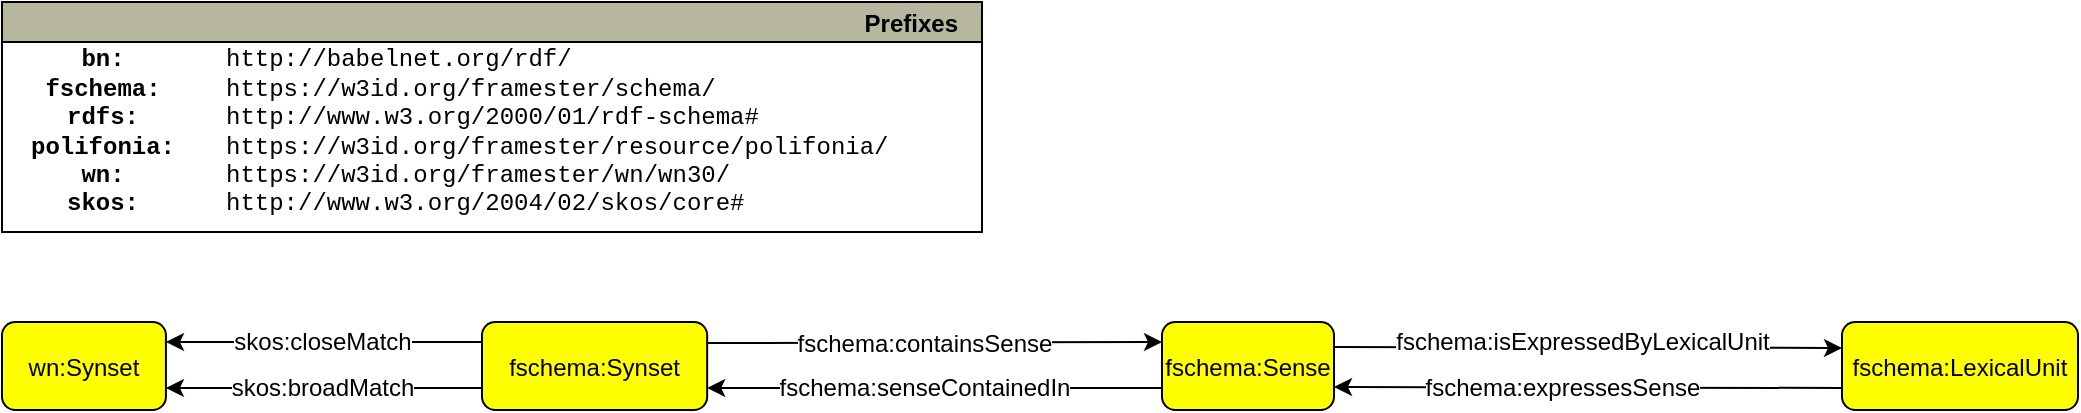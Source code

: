 <mxfile version="20.3.0" type="device" pages="4"><diagram id="Uaojfwl1b64KQuf-Fil6" name="Schema_UltraAbstract"><mxGraphModel dx="1186" dy="2379" grid="1" gridSize="10" guides="1" tooltips="1" connect="1" arrows="1" fold="1" page="1" pageScale="1" pageWidth="1169" pageHeight="827" math="0" shadow="0"><root><mxCell id="0"/><mxCell id="1" parent="0"/><mxCell id="MfU3k8GhhzRAsZb6dZyF-1" value="Prefixes" style="graphMlID=n0;shape=swimlane;startSize=20;fillColor=#b7b69e;strokeColor=#000000;strokeWidth=1.0;align=right;spacingRight=10;fontStyle=1" vertex="1" parent="1"><mxGeometry x="20" y="-1640" width="489.996" height="115.0" as="geometry"/></mxCell><mxCell id="MfU3k8GhhzRAsZb6dZyF-2" value="&lt;b&gt;bn:&lt;br&gt;fschema:&lt;br&gt;rdfs:&lt;br&gt;polifonia:&lt;br&gt;wn:&lt;br&gt;skos:&lt;br&gt;&lt;/b&gt;" style="text;html=1;align=center;verticalAlign=middle;resizable=0;points=[];autosize=1;fontFamily=Courier New;" vertex="1" parent="MfU3k8GhhzRAsZb6dZyF-1"><mxGeometry x="-0.004" y="15.0" width="100" height="100" as="geometry"/></mxCell><mxCell id="MfU3k8GhhzRAsZb6dZyF-3" value="&lt;font style=&quot;font-size: 12px;&quot;&gt;http://babelnet.org/rdf/&lt;br&gt;https://w3id.org/framester/schema/&lt;br&gt;http://www.w3.org/2000/01/rdf-schema#&lt;br&gt;https://w3id.org/framester/resource/polifonia/&lt;br&gt;https://w3id.org/framester/wn/wn30/&lt;br&gt;&lt;span style=&quot;background-color: rgb(255, 255, 255);&quot;&gt;http://www.w3.org/2004/02/skos/core#&lt;/span&gt;&lt;/font&gt;" style="text;html=1;align=left;verticalAlign=middle;resizable=0;points=[];autosize=1;fontFamily=Courier New;" vertex="1" parent="MfU3k8GhhzRAsZb6dZyF-1"><mxGeometry x="109.996" y="15.0" width="350" height="100" as="geometry"/></mxCell><mxCell id="bF5Vn_KIpoalwBOQNln7-1" value="fschema:Synset" style="graphMlID=n4;shape=rect;rounded=1;arcsize=30;fillColor=#ffff00;strokeColor=#000000;strokeWidth=1.0" vertex="1" parent="1"><mxGeometry x="260" y="-1480" width="112.58" height="44" as="geometry"/></mxCell><mxCell id="bF5Vn_KIpoalwBOQNln7-2" value="fschema:Sense" style="graphMlID=n4;shape=rect;rounded=1;arcsize=30;fillColor=#ffff00;strokeColor=#000000;strokeWidth=1.0" vertex="1" parent="1"><mxGeometry x="600" y="-1480" width="86" height="44" as="geometry"/></mxCell><mxCell id="bF5Vn_KIpoalwBOQNln7-3" value="fschema:LexicalUnit" style="graphMlID=n4;shape=rect;rounded=1;arcsize=30;fillColor=#ffff00;strokeColor=#000000;strokeWidth=1.0" vertex="1" parent="1"><mxGeometry x="940" y="-1480" width="118" height="44" as="geometry"/></mxCell><mxCell id="bF5Vn_KIpoalwBOQNln7-4" value="" style="endArrow=classic;html=1;textDirection=ltr;rounded=0;" edge="1" parent="1"><mxGeometry width="50" height="50" relative="1" as="geometry"><mxPoint x="372.58" y="-1469.5" as="sourcePoint"/><mxPoint x="600" y="-1470" as="targetPoint"/></mxGeometry></mxCell><mxCell id="bF5Vn_KIpoalwBOQNln7-5" value="fschema:containsSense" style="text;html=1;align=center;verticalAlign=middle;resizable=0;points=[];labelBackgroundColor=#ffffff;rotation=0;" vertex="1" connectable="0" parent="bF5Vn_KIpoalwBOQNln7-4"><mxGeometry x="-0.221" relative="1" as="geometry"><mxPoint x="19.95" as="offset"/></mxGeometry></mxCell><mxCell id="bF5Vn_KIpoalwBOQNln7-6" value="" style="endArrow=classic;html=1;textDirection=ltr;rounded=0;" edge="1" parent="1"><mxGeometry width="50" height="50" relative="1" as="geometry"><mxPoint x="686" y="-1467.5" as="sourcePoint"/><mxPoint x="940" y="-1467" as="targetPoint"/></mxGeometry></mxCell><mxCell id="bF5Vn_KIpoalwBOQNln7-7" value="fschema:isExpressedByLexicalUnit" style="text;html=1;align=center;verticalAlign=middle;resizable=0;points=[];labelBackgroundColor=#ffffff;rotation=0;" vertex="1" connectable="0" parent="bF5Vn_KIpoalwBOQNln7-6"><mxGeometry x="-0.221" relative="1" as="geometry"><mxPoint x="25" y="-3" as="offset"/></mxGeometry></mxCell><mxCell id="bF5Vn_KIpoalwBOQNln7-8" value="" style="endArrow=classic;html=1;textDirection=ltr;rounded=0;entryX=0;entryY=0.5;entryDx=0;entryDy=0;" edge="1" parent="1"><mxGeometry width="50" height="50" relative="1" as="geometry"><mxPoint x="600" y="-1447" as="sourcePoint"/><mxPoint x="372.58" y="-1447" as="targetPoint"/></mxGeometry></mxCell><mxCell id="bF5Vn_KIpoalwBOQNln7-9" value="fschema:senseContainedIn" style="text;html=1;align=center;verticalAlign=middle;resizable=0;points=[];labelBackgroundColor=#ffffff;rotation=0;" vertex="1" connectable="0" parent="bF5Vn_KIpoalwBOQNln7-8"><mxGeometry x="-0.221" relative="1" as="geometry"><mxPoint x="-31" as="offset"/></mxGeometry></mxCell><mxCell id="bF5Vn_KIpoalwBOQNln7-10" value="" style="endArrow=classic;html=1;textDirection=ltr;rounded=0;" edge="1" parent="1"><mxGeometry width="50" height="50" relative="1" as="geometry"><mxPoint x="940" y="-1447" as="sourcePoint"/><mxPoint x="686" y="-1447.5" as="targetPoint"/></mxGeometry></mxCell><mxCell id="bF5Vn_KIpoalwBOQNln7-11" value="fschema:expressesSense" style="text;html=1;align=center;verticalAlign=middle;resizable=0;points=[];labelBackgroundColor=#ffffff;rotation=0;" vertex="1" connectable="0" parent="bF5Vn_KIpoalwBOQNln7-10"><mxGeometry x="-0.221" relative="1" as="geometry"><mxPoint x="-41" as="offset"/></mxGeometry></mxCell><mxCell id="bF5Vn_KIpoalwBOQNln7-12" value="wn:Synset" style="graphMlID=n4;shape=rect;rounded=1;arcsize=30;fillColor=#ffff00;strokeColor=#000000;strokeWidth=1.0" vertex="1" parent="1"><mxGeometry x="20" y="-1480" width="81.968" height="44" as="geometry"/></mxCell><mxCell id="bF5Vn_KIpoalwBOQNln7-13" value="" style="endArrow=classic;html=1;textDirection=ltr;rounded=0;" edge="1" parent="1"><mxGeometry width="50" height="50" relative="1" as="geometry"><mxPoint x="260" y="-1470" as="sourcePoint"/><mxPoint x="102" y="-1470" as="targetPoint"/></mxGeometry></mxCell><mxCell id="bF5Vn_KIpoalwBOQNln7-14" value="skos:closeMatch" style="text;html=1;align=center;verticalAlign=middle;resizable=0;points=[];labelBackgroundColor=#ffffff;rotation=0;" vertex="1" connectable="0" parent="bF5Vn_KIpoalwBOQNln7-13"><mxGeometry x="-0.221" relative="1" as="geometry"><mxPoint x="-19" as="offset"/></mxGeometry></mxCell><mxCell id="bF5Vn_KIpoalwBOQNln7-15" value="" style="endArrow=classic;html=1;textDirection=ltr;rounded=0;entryX=1;entryY=0.75;entryDx=0;entryDy=0;" edge="1" parent="1" target="bF5Vn_KIpoalwBOQNln7-12"><mxGeometry width="50" height="50" relative="1" as="geometry"><mxPoint x="260" y="-1447" as="sourcePoint"/><mxPoint x="106" y="-1447" as="targetPoint"/></mxGeometry></mxCell><mxCell id="bF5Vn_KIpoalwBOQNln7-16" value="skos:broadMatch" style="text;html=1;align=center;verticalAlign=middle;resizable=0;points=[];labelBackgroundColor=#ffffff;rotation=0;" vertex="1" connectable="0" parent="bF5Vn_KIpoalwBOQNln7-15"><mxGeometry x="-0.221" relative="1" as="geometry"><mxPoint x="-19" as="offset"/></mxGeometry></mxCell></root></mxGraphModel></diagram><diagram id="AzUqt4XlAzC5b6D3UhmY" name="Schema_Abstract"><mxGraphModel dx="1186" dy="2379" grid="1" gridSize="10" guides="1" tooltips="1" connect="1" arrows="1" fold="1" page="1" pageScale="1" pageWidth="1169" pageHeight="827" math="0" shadow="0"><root><mxCell id="0"/><mxCell id="1" parent="0"/><mxCell id="vlHov5OVVmB2WeWakB_h-59" value="fschema:Synset" style="graphMlID=n4;shape=rect;rounded=1;arcsize=30;fillColor=#ffff00;strokeColor=#000000;strokeWidth=1.0" parent="1" vertex="1"><mxGeometry x="280" y="-1150" width="99.39" height="44" as="geometry"/></mxCell><mxCell id="vlHov5OVVmB2WeWakB_h-60" style="edgeStyle=orthogonalEdgeStyle;rounded=0;orthogonalLoop=1;jettySize=auto;html=1;exitX=1;exitY=0.75;exitDx=0;exitDy=0;" parent="1" source="vlHov5OVVmB2WeWakB_h-61" edge="1"><mxGeometry relative="1" as="geometry"><mxPoint x="793" y="-1117" as="targetPoint"/></mxGeometry></mxCell><mxCell id="vlHov5OVVmB2WeWakB_h-61" value="fschema:Sense" style="graphMlID=n4;shape=rect;rounded=1;arcsize=30;fillColor=#ffff00;strokeColor=#000000;strokeWidth=1.0" parent="1" vertex="1"><mxGeometry x="704.0" y="-1150" width="81.968" height="44" as="geometry"/></mxCell><mxCell id="vlHov5OVVmB2WeWakB_h-62" value="fschema:LexicalUnit" style="graphMlID=n4;shape=rect;rounded=1;arcsize=30;fillColor=#ffff00;strokeColor=#000000;strokeWidth=1.0" parent="1" vertex="1"><mxGeometry x="1178" y="-1150" width="110" height="44" as="geometry"/></mxCell><mxCell id="vlHov5OVVmB2WeWakB_h-63" value="" style="graphMlID=n9;shape=ellipse;fillColor=#ff99cc;strokeColor=#000000;strokeWidth=3.0;verticalAlign=middle;labelPosition=right;verticalLabelPosition=middle;align=left;spacingRight=1;spacing=17;" parent="1" vertex="1"><mxGeometry x="328.4" y="-950" width="20" height="20" as="geometry"/></mxCell><mxCell id="vlHov5OVVmB2WeWakB_h-64" value="" style="graphMlID=n9;shape=ellipse;fillColor=#ff99cc;strokeColor=#000000;strokeWidth=3.0;verticalAlign=middle;labelPosition=right;verticalLabelPosition=middle;align=left;spacingRight=1;spacing=17;" parent="1" vertex="1"><mxGeometry x="724" y="-950" width="20" height="20" as="geometry"/></mxCell><mxCell id="vlHov5OVVmB2WeWakB_h-65" value="" style="graphMlID=n9;shape=ellipse;fillColor=#ff99cc;strokeColor=#000000;strokeWidth=3.0;verticalAlign=middle;labelPosition=right;verticalLabelPosition=middle;align=left;spacingRight=1;spacing=17;" parent="1" vertex="1"><mxGeometry x="724" y="-1270" width="20" height="20" as="geometry"/></mxCell><mxCell id="vlHov5OVVmB2WeWakB_h-66" value="" style="endArrow=classic;html=1;textDirection=ltr;rounded=0;exitX=0.5;exitY=1;exitDx=0;exitDy=0;entryX=0.366;entryY=-0.045;entryDx=0;entryDy=0;entryPerimeter=0;" parent="1" source="vlHov5OVVmB2WeWakB_h-65" target="vlHov5OVVmB2WeWakB_h-61" edge="1"><mxGeometry width="50" height="50" relative="1" as="geometry"><mxPoint x="733.5" y="-1310" as="sourcePoint"/><mxPoint x="734" y="-1150" as="targetPoint"/></mxGeometry></mxCell><mxCell id="vlHov5OVVmB2WeWakB_h-67" value="rdf:type" style="text;html=1;align=center;verticalAlign=middle;resizable=0;points=[];labelBackgroundColor=#ffffff;rotation=0;" parent="vlHov5OVVmB2WeWakB_h-66" vertex="1" connectable="0"><mxGeometry x="-0.221" relative="1" as="geometry"><mxPoint x="19.95" as="offset"/></mxGeometry></mxCell><mxCell id="vlHov5OVVmB2WeWakB_h-68" value="" style="endArrow=classic;html=1;textDirection=ltr;rounded=0;exitX=1;exitY=0;exitDx=0;exitDy=0;" parent="1" edge="1"><mxGeometry width="50" height="50" relative="1" as="geometry"><mxPoint x="733" y="-950" as="sourcePoint"/><mxPoint x="733" y="-1100" as="targetPoint"/></mxGeometry></mxCell><mxCell id="vlHov5OVVmB2WeWakB_h-69" value="rdf:type" style="text;html=1;align=center;verticalAlign=middle;resizable=0;points=[];labelBackgroundColor=#ffffff;rotation=0;" parent="vlHov5OVVmB2WeWakB_h-68" vertex="1" connectable="0"><mxGeometry x="-0.221" relative="1" as="geometry"><mxPoint x="19.95" as="offset"/></mxGeometry></mxCell><mxCell id="vlHov5OVVmB2WeWakB_h-70" value="" style="endArrow=classic;html=1;textDirection=ltr;rounded=0;entryX=0.5;entryY=0;entryDx=0;entryDy=0;" parent="1" edge="1"><mxGeometry width="50" height="50" relative="1" as="geometry"><mxPoint x="733.5" y="-930" as="sourcePoint"/><mxPoint x="733.995" y="-810" as="targetPoint"/></mxGeometry></mxCell><mxCell id="vlHov5OVVmB2WeWakB_h-71" value="rdfs:label" style="text;html=1;align=center;verticalAlign=middle;resizable=0;points=[];labelBackgroundColor=#ffffff;rotation=0;" parent="vlHov5OVVmB2WeWakB_h-70" vertex="1" connectable="0"><mxGeometry x="-0.221" relative="1" as="geometry"><mxPoint x="19.95" as="offset"/></mxGeometry></mxCell><mxCell id="vlHov5OVVmB2WeWakB_h-72" value="" style="endArrow=classic;html=1;textDirection=ltr;rounded=0;" parent="1" edge="1"><mxGeometry width="50" height="50" relative="1" as="geometry"><mxPoint x="733.5" y="-1270" as="sourcePoint"/><mxPoint x="733.5" y="-1380" as="targetPoint"/></mxGeometry></mxCell><mxCell id="vlHov5OVVmB2WeWakB_h-73" value="rdfs:label" style="text;html=1;align=center;verticalAlign=middle;resizable=0;points=[];labelBackgroundColor=#ffffff;rotation=0;" parent="vlHov5OVVmB2WeWakB_h-72" vertex="1" connectable="0"><mxGeometry x="-0.221" relative="1" as="geometry"><mxPoint x="19.95" as="offset"/></mxGeometry></mxCell><mxCell id="vlHov5OVVmB2WeWakB_h-75" value="" style="endArrow=classic;html=1;textDirection=ltr;rounded=0;exitX=0.5;exitY=0;exitDx=0;exitDy=0;" parent="1" source="vlHov5OVVmB2WeWakB_h-63" edge="1"><mxGeometry width="50" height="50" relative="1" as="geometry"><mxPoint x="337.9" y="-956" as="sourcePoint"/><mxPoint x="337.9" y="-1106" as="targetPoint"/></mxGeometry></mxCell><mxCell id="vlHov5OVVmB2WeWakB_h-76" value="rdf:type" style="text;html=1;align=center;verticalAlign=middle;resizable=0;points=[];labelBackgroundColor=#ffffff;rotation=0;" parent="vlHov5OVVmB2WeWakB_h-75" vertex="1" connectable="0"><mxGeometry x="-0.221" relative="1" as="geometry"><mxPoint x="19.95" as="offset"/></mxGeometry></mxCell><mxCell id="vlHov5OVVmB2WeWakB_h-77" value="" style="endArrow=classic;html=1;textDirection=ltr;rounded=0;exitX=0;exitY=0.5;exitDx=0;exitDy=0;entryX=0.92;entryY=0.547;entryDx=0;entryDy=0;entryPerimeter=0;" parent="1" source="vlHov5OVVmB2WeWakB_h-63" target="vlHov5OVVmB2WeWakB_h-99" edge="1"><mxGeometry width="50" height="50" relative="1" as="geometry"><mxPoint x="308.4" y="-940.5" as="sourcePoint"/><mxPoint x="180" y="-940" as="targetPoint"/></mxGeometry></mxCell><mxCell id="vlHov5OVVmB2WeWakB_h-78" value="rdfs:comment" style="text;html=1;align=center;verticalAlign=middle;resizable=0;points=[];labelBackgroundColor=#ffffff;rotation=0;" parent="vlHov5OVVmB2WeWakB_h-77" vertex="1" connectable="0"><mxGeometry x="-0.221" relative="1" as="geometry"><mxPoint x="-19" as="offset"/></mxGeometry></mxCell><mxCell id="vlHov5OVVmB2WeWakB_h-81" value="" style="endArrow=classic;html=1;textDirection=ltr;rounded=0;entryX=0;entryY=1;entryDx=0;entryDy=0;" parent="1" target="vlHov5OVVmB2WeWakB_h-65" edge="1"><mxGeometry width="50" height="50" relative="1" as="geometry"><mxPoint x="350" y="-950" as="sourcePoint"/><mxPoint x="590" y="-1250" as="targetPoint"/></mxGeometry></mxCell><mxCell id="vlHov5OVVmB2WeWakB_h-82" value="fschema:containsSense" style="text;html=1;align=center;verticalAlign=middle;resizable=0;points=[];labelBackgroundColor=#ffffff;rotation=0;" parent="vlHov5OVVmB2WeWakB_h-81" vertex="1" connectable="0"><mxGeometry x="-0.221" relative="1" as="geometry"><mxPoint x="19.95" as="offset"/></mxGeometry></mxCell><mxCell id="vlHov5OVVmB2WeWakB_h-83" value="" style="endArrow=classic;html=1;textDirection=ltr;rounded=0;exitX=1;exitY=0.5;exitDx=0;exitDy=0;entryX=0;entryY=0.5;entryDx=0;entryDy=0;" parent="1" source="vlHov5OVVmB2WeWakB_h-63" target="vlHov5OVVmB2WeWakB_h-64" edge="1"><mxGeometry width="50" height="50" relative="1" as="geometry"><mxPoint x="360" y="-940" as="sourcePoint"/><mxPoint x="590" y="-940" as="targetPoint"/></mxGeometry></mxCell><mxCell id="vlHov5OVVmB2WeWakB_h-84" value="fschema:containsSense" style="text;html=1;align=center;verticalAlign=middle;resizable=0;points=[];labelBackgroundColor=#ffffff;rotation=0;" parent="vlHov5OVVmB2WeWakB_h-83" vertex="1" connectable="0"><mxGeometry x="-0.221" relative="1" as="geometry"><mxPoint x="19.95" as="offset"/></mxGeometry></mxCell><mxCell id="vlHov5OVVmB2WeWakB_h-85" value="" style="graphMlID=n9;shape=ellipse;fillColor=#ff99cc;strokeColor=#000000;strokeWidth=3.0;verticalAlign=middle;labelPosition=right;verticalLabelPosition=middle;align=left;spacingRight=1;spacing=17;" parent="1" vertex="1"><mxGeometry x="1223" y="-950" width="20" height="20" as="geometry"/></mxCell><mxCell id="vlHov5OVVmB2WeWakB_h-86" value="" style="graphMlID=n9;shape=ellipse;fillColor=#ff99cc;strokeColor=#000000;strokeWidth=3.0;verticalAlign=middle;labelPosition=right;verticalLabelPosition=middle;align=left;spacingRight=1;spacing=17;" parent="1" vertex="1"><mxGeometry x="1223" y="-1270" width="20" height="20" as="geometry"/></mxCell><mxCell id="vlHov5OVVmB2WeWakB_h-87" value="" style="endArrow=classic;html=1;textDirection=ltr;rounded=0;exitX=0.5;exitY=0;exitDx=0;exitDy=0;" parent="1" source="vlHov5OVVmB2WeWakB_h-85" edge="1"><mxGeometry width="50" height="50" relative="1" as="geometry"><mxPoint x="1232.5" y="-956" as="sourcePoint"/><mxPoint x="1232.5" y="-1106" as="targetPoint"/></mxGeometry></mxCell><mxCell id="vlHov5OVVmB2WeWakB_h-88" value="rdf:type" style="text;html=1;align=center;verticalAlign=middle;resizable=0;points=[];labelBackgroundColor=#ffffff;rotation=0;" parent="vlHov5OVVmB2WeWakB_h-87" vertex="1" connectable="0"><mxGeometry x="-0.221" relative="1" as="geometry"><mxPoint x="19.95" as="offset"/></mxGeometry></mxCell><mxCell id="vlHov5OVVmB2WeWakB_h-93" value="" style="endArrow=classic;html=1;textDirection=ltr;rounded=0;exitX=0.5;exitY=1;exitDx=0;exitDy=0;entryX=0.366;entryY=-0.045;entryDx=0;entryDy=0;entryPerimeter=0;" parent="1" edge="1"><mxGeometry width="50" height="50" relative="1" as="geometry"><mxPoint x="1232.5" y="-1250" as="sourcePoint"/><mxPoint x="1232.5" y="-1151.98" as="targetPoint"/></mxGeometry></mxCell><mxCell id="vlHov5OVVmB2WeWakB_h-94" value="rdf:type" style="text;html=1;align=center;verticalAlign=middle;resizable=0;points=[];labelBackgroundColor=#ffffff;rotation=0;" parent="vlHov5OVVmB2WeWakB_h-93" vertex="1" connectable="0"><mxGeometry x="-0.221" relative="1" as="geometry"><mxPoint x="19.95" as="offset"/></mxGeometry></mxCell><mxCell id="vlHov5OVVmB2WeWakB_h-95" value="" style="endArrow=classic;html=1;textDirection=ltr;rounded=0;" parent="1" edge="1"><mxGeometry width="50" height="50" relative="1" as="geometry"><mxPoint x="744" y="-940.5" as="sourcePoint"/><mxPoint x="1220" y="-940" as="targetPoint"/></mxGeometry></mxCell><mxCell id="vlHov5OVVmB2WeWakB_h-96" value="fschema:isExpressedByLexicalUnit" style="text;html=1;align=center;verticalAlign=middle;resizable=0;points=[];labelBackgroundColor=#ffffff;rotation=0;" parent="vlHov5OVVmB2WeWakB_h-95" vertex="1" connectable="0"><mxGeometry x="-0.221" relative="1" as="geometry"><mxPoint x="101" as="offset"/></mxGeometry></mxCell><mxCell id="vlHov5OVVmB2WeWakB_h-97" value="" style="endArrow=classic;html=1;textDirection=ltr;rounded=0;" parent="1" edge="1"><mxGeometry width="50" height="50" relative="1" as="geometry"><mxPoint x="747" y="-1260.5" as="sourcePoint"/><mxPoint x="1223" y="-1260" as="targetPoint"/></mxGeometry></mxCell><mxCell id="vlHov5OVVmB2WeWakB_h-98" value="fschema:isExpressedByLexicalUnit" style="text;html=1;align=center;verticalAlign=middle;resizable=0;points=[];labelBackgroundColor=#ffffff;rotation=0;" parent="vlHov5OVVmB2WeWakB_h-97" vertex="1" connectable="0"><mxGeometry x="-0.221" relative="1" as="geometry"><mxPoint x="101" as="offset"/></mxGeometry></mxCell><mxCell id="vlHov5OVVmB2WeWakB_h-99" value="Literal" style="graphMlID=n6;shape=parallelogram;fillColor=#ccffcc;strokeColor=#000000;strokeWidth=1.0" parent="1" vertex="1"><mxGeometry x="20" y="-961.5" width="126.095" height="43" as="geometry"/></mxCell><mxCell id="vlHov5OVVmB2WeWakB_h-100" value="Literal" style="graphMlID=n6;shape=parallelogram;fillColor=#ccffcc;strokeColor=#000000;strokeWidth=1.0" parent="1" vertex="1"><mxGeometry x="659.87" y="-800" width="126.095" height="43" as="geometry"/></mxCell><mxCell id="vlHov5OVVmB2WeWakB_h-101" value="Literal" style="graphMlID=n6;shape=parallelogram;fillColor=#ccffcc;strokeColor=#000000;strokeWidth=1.0" parent="1" vertex="1"><mxGeometry x="670.95" y="-1430" width="126.095" height="43" as="geometry"/></mxCell><mxCell id="vlHov5OVVmB2WeWakB_h-103" value="wn:Synset" style="graphMlID=n4;shape=rect;rounded=1;arcsize=30;fillColor=#ffff00;strokeColor=#000000;strokeWidth=1.0" parent="1" vertex="1"><mxGeometry x="40" y="-1150" width="81.968" height="44" as="geometry"/></mxCell><mxCell id="vlHov5OVVmB2WeWakB_h-104" value="" style="endArrow=classic;html=1;textDirection=ltr;rounded=0;entryX=1;entryY=0.5;entryDx=0;entryDy=0;" parent="1" target="Z__7k1UK5ck_15kUX6La-22" edge="1"><mxGeometry width="50" height="50" relative="1" as="geometry"><mxPoint x="280" y="-1130" as="sourcePoint"/><mxPoint x="100" y="-1220" as="targetPoint"/></mxGeometry></mxCell><mxCell id="vlHov5OVVmB2WeWakB_h-105" value="skos:closeMatch" style="text;html=1;align=center;verticalAlign=middle;resizable=0;points=[];labelBackgroundColor=#ffffff;rotation=0;" parent="vlHov5OVVmB2WeWakB_h-104" vertex="1" connectable="0"><mxGeometry x="-0.221" relative="1" as="geometry"><mxPoint x="-19" as="offset"/></mxGeometry></mxCell><mxCell id="BFCh4egPYry67ogB_KD7-1" value="" style="endArrow=classic;html=1;textDirection=ltr;rounded=0;" parent="1" edge="1"><mxGeometry width="50" height="50" relative="1" as="geometry"><mxPoint x="1232.5" y="-1270" as="sourcePoint"/><mxPoint x="1232.5" y="-1380" as="targetPoint"/></mxGeometry></mxCell><mxCell id="BFCh4egPYry67ogB_KD7-2" value="rdfs:label" style="text;html=1;align=center;verticalAlign=middle;resizable=0;points=[];labelBackgroundColor=#ffffff;rotation=0;" parent="BFCh4egPYry67ogB_KD7-1" vertex="1" connectable="0"><mxGeometry x="-0.221" relative="1" as="geometry"><mxPoint x="19.95" as="offset"/></mxGeometry></mxCell><mxCell id="BFCh4egPYry67ogB_KD7-3" value="Literal" style="graphMlID=n6;shape=parallelogram;fillColor=#ccffcc;strokeColor=#000000;strokeWidth=1.0" parent="1" vertex="1"><mxGeometry x="1169.95" y="-1430" width="126.095" height="43" as="geometry"/></mxCell><mxCell id="BFCh4egPYry67ogB_KD7-4" value="" style="endArrow=classic;html=1;textDirection=ltr;rounded=0;entryX=0.5;entryY=0;entryDx=0;entryDy=0;" parent="1" edge="1"><mxGeometry width="50" height="50" relative="1" as="geometry"><mxPoint x="1235.54" y="-930" as="sourcePoint"/><mxPoint x="1236.035" y="-810" as="targetPoint"/></mxGeometry></mxCell><mxCell id="BFCh4egPYry67ogB_KD7-5" value="rdfs:label" style="text;html=1;align=center;verticalAlign=middle;resizable=0;points=[];labelBackgroundColor=#ffffff;rotation=0;" parent="BFCh4egPYry67ogB_KD7-4" vertex="1" connectable="0"><mxGeometry x="-0.221" relative="1" as="geometry"><mxPoint x="19.95" as="offset"/></mxGeometry></mxCell><mxCell id="BFCh4egPYry67ogB_KD7-6" value="Literal" style="graphMlID=n6;shape=parallelogram;fillColor=#ccffcc;strokeColor=#000000;strokeWidth=1.0" parent="1" vertex="1"><mxGeometry x="1161.91" y="-800" width="126.095" height="43" as="geometry"/></mxCell><mxCell id="Z__7k1UK5ck_15kUX6La-13" value="" style="endArrow=classic;html=1;textDirection=ltr;rounded=0;entryX=1;entryY=0;entryDx=0;entryDy=0;exitX=0;exitY=1;exitDx=0;exitDy=0;" parent="1" source="vlHov5OVVmB2WeWakB_h-59" target="Z__7k1UK5ck_15kUX6La-21" edge="1"><mxGeometry width="50" height="50" relative="1" as="geometry"><mxPoint x="290" y="-1120" as="sourcePoint"/><mxPoint x="121.968" y="-1058" as="targetPoint"/></mxGeometry></mxCell><mxCell id="Z__7k1UK5ck_15kUX6La-14" value="skos:broadMatch" style="text;html=1;align=center;verticalAlign=middle;resizable=0;points=[];labelBackgroundColor=#ffffff;rotation=0;" parent="Z__7k1UK5ck_15kUX6La-13" vertex="1" connectable="0"><mxGeometry x="-0.221" relative="1" as="geometry"><mxPoint x="-19" as="offset"/></mxGeometry></mxCell><mxCell id="Z__7k1UK5ck_15kUX6La-21" value="" style="graphMlID=n9;shape=ellipse;fillColor=#ff99cc;strokeColor=#000000;strokeWidth=3.0;verticalAlign=middle;labelPosition=right;verticalLabelPosition=middle;align=left;spacingRight=1;spacing=17;" parent="1" vertex="1"><mxGeometry x="70.98" y="-1030" width="20" height="20" as="geometry"/></mxCell><mxCell id="Z__7k1UK5ck_15kUX6La-22" value="" style="graphMlID=n9;shape=ellipse;fillColor=#ff99cc;strokeColor=#000000;strokeWidth=3.0;verticalAlign=middle;labelPosition=right;verticalLabelPosition=middle;align=left;spacingRight=1;spacing=17;" parent="1" vertex="1"><mxGeometry x="70.98" y="-1240" width="20" height="20" as="geometry"/></mxCell><mxCell id="Z__7k1UK5ck_15kUX6La-24" value="" style="endArrow=classic;html=1;textDirection=ltr;rounded=0;exitX=0.5;exitY=1;exitDx=0;exitDy=0;entryX=0.5;entryY=1;entryDx=0;entryDy=0;" parent="1" target="vlHov5OVVmB2WeWakB_h-103" edge="1"><mxGeometry width="50" height="50" relative="1" as="geometry"><mxPoint x="82" y="-1030" as="sourcePoint"/><mxPoint x="82" y="-1100" as="targetPoint"/></mxGeometry></mxCell><mxCell id="Z__7k1UK5ck_15kUX6La-25" value="rdf:type" style="text;html=1;align=center;verticalAlign=middle;resizable=0;points=[];labelBackgroundColor=#ffffff;rotation=0;" parent="Z__7k1UK5ck_15kUX6La-24" vertex="1" connectable="0"><mxGeometry x="-0.221" relative="1" as="geometry"><mxPoint x="19.95" as="offset"/></mxGeometry></mxCell><mxCell id="Z__7k1UK5ck_15kUX6La-26" value="" style="endArrow=classic;html=1;textDirection=ltr;rounded=0;" parent="1" edge="1"><mxGeometry width="50" height="50" relative="1" as="geometry"><mxPoint x="80.32" y="-1220" as="sourcePoint"/><mxPoint x="80.64" y="-1150" as="targetPoint"/></mxGeometry></mxCell><mxCell id="Z__7k1UK5ck_15kUX6La-27" value="rdf:type" style="text;html=1;align=center;verticalAlign=middle;resizable=0;points=[];labelBackgroundColor=#ffffff;rotation=0;" parent="Z__7k1UK5ck_15kUX6La-26" vertex="1" connectable="0"><mxGeometry x="-0.221" relative="1" as="geometry"><mxPoint x="19.95" as="offset"/></mxGeometry></mxCell><mxCell id="GXSDFN7Om01zys1ojdF8-1" value="Prefixes" style="graphMlID=n0;shape=swimlane;startSize=20;fillColor=#b7b69e;strokeColor=#000000;strokeWidth=1.0;align=right;spacingRight=10;fontStyle=1" vertex="1" parent="1"><mxGeometry x="20" y="-1640" width="489.996" height="115.0" as="geometry"/></mxCell><mxCell id="GXSDFN7Om01zys1ojdF8-2" value="&lt;b&gt;bn:&lt;br&gt;fschema:&lt;br&gt;rdfs:&lt;br&gt;polifonia:&lt;br&gt;wn:&lt;br&gt;skos:&lt;br&gt;&lt;/b&gt;" style="text;html=1;align=center;verticalAlign=middle;resizable=0;points=[];autosize=1;fontFamily=Courier New;" vertex="1" parent="GXSDFN7Om01zys1ojdF8-1"><mxGeometry x="-0.004" y="15.0" width="100" height="100" as="geometry"/></mxCell><mxCell id="GXSDFN7Om01zys1ojdF8-3" value="&lt;font style=&quot;font-size: 12px;&quot;&gt;http://babelnet.org/rdf/&lt;br&gt;https://w3id.org/framester/schema/&lt;br&gt;http://www.w3.org/2000/01/rdf-schema#&lt;br&gt;https://w3id.org/framester/resource/polifonia/&lt;br&gt;https://w3id.org/framester/wn/wn30/&lt;br&gt;&lt;span style=&quot;background-color: rgb(255, 255, 255);&quot;&gt;http://www.w3.org/2004/02/skos/core#&lt;/span&gt;&lt;/font&gt;" style="text;html=1;align=left;verticalAlign=middle;resizable=0;points=[];autosize=1;fontFamily=Courier New;" vertex="1" parent="GXSDFN7Om01zys1ojdF8-1"><mxGeometry x="109.996" y="15.0" width="350" height="100" as="geometry"/></mxCell></root></mxGraphModel></diagram><diagram id="NOR-zk8NLAjpBjEVsPxB" name="Schema_wExamples_AutomaticConcepts"><mxGraphModel dx="2372" dy="3104" grid="1" gridSize="10" guides="1" tooltips="1" connect="1" arrows="1" fold="1" page="1" pageScale="1" pageWidth="1169" pageHeight="827" math="0" shadow="0"><root><mxCell id="0"/><mxCell id="1" parent="0"/><mxCell id="1oDAEtGpoUdc1-0abTv4-2" style="edgeStyle=orthogonalEdgeStyle;rounded=0;orthogonalLoop=1;jettySize=auto;html=1;exitX=1;exitY=0.75;exitDx=0;exitDy=0;" parent="1" source="1oDAEtGpoUdc1-0abTv4-3" edge="1"><mxGeometry relative="1" as="geometry"><mxPoint x="943" y="-1187" as="targetPoint"/></mxGeometry></mxCell><mxCell id="1oDAEtGpoUdc1-0abTv4-3" value="fschema:Sense" style="graphMlID=n4;shape=rect;rounded=1;arcsize=30;fillColor=#ffff00;strokeColor=#000000;strokeWidth=1.0" parent="1" vertex="1"><mxGeometry x="854" y="-1220" width="86" height="44" as="geometry"/></mxCell><mxCell id="1oDAEtGpoUdc1-0abTv4-4" value="fschema:LexicalUnit" style="graphMlID=n4;shape=rect;rounded=1;arcsize=30;fillColor=#ffff00;strokeColor=#000000;strokeWidth=1.0" parent="1" vertex="1"><mxGeometry x="1319" y="-1220" width="118" height="44" as="geometry"/></mxCell><mxCell id="1oDAEtGpoUdc1-0abTv4-5" value="bn:s00000021n" style="graphMlID=n9;shape=ellipse;fillColor=#ff99cc;strokeColor=#000000;strokeWidth=3.0;verticalAlign=middle;labelPosition=right;verticalLabelPosition=middle;align=left;spacingRight=1;spacing=17;" parent="1" vertex="1"><mxGeometry x="480" y="-1020" width="18.4" height="20" as="geometry"/></mxCell><mxCell id="1oDAEtGpoUdc1-0abTv4-6" value="bn:musica_dodecafonica_IT/&#10;s00000021n" style="graphMlID=n9;shape=ellipse;fillColor=#ff99cc;strokeColor=#000000;strokeWidth=3.0;verticalAlign=middle;labelPosition=right;verticalLabelPosition=middle;align=left;spacingRight=1;spacing=17;" parent="1" vertex="1"><mxGeometry x="874" y="-1020" width="20" height="20" as="geometry"/></mxCell><mxCell id="1oDAEtGpoUdc1-0abTv4-7" value="bn:dodecafonia_IT/&#10;s00000021n" style="graphMlID=n9;shape=ellipse;fillColor=#ff99cc;strokeColor=#000000;strokeWidth=3.0;verticalAlign=middle;labelPosition=right;verticalLabelPosition=middle;align=left;spacingRight=1;spacing=17;" parent="1" vertex="1"><mxGeometry x="874" y="-1340" width="20" height="20" as="geometry"/></mxCell><mxCell id="1oDAEtGpoUdc1-0abTv4-8" value="" style="endArrow=classic;html=1;textDirection=ltr;rounded=0;exitX=0.5;exitY=1;exitDx=0;exitDy=0;entryX=0.366;entryY=-0.045;entryDx=0;entryDy=0;entryPerimeter=0;" parent="1" source="1oDAEtGpoUdc1-0abTv4-7" target="1oDAEtGpoUdc1-0abTv4-3" edge="1"><mxGeometry width="50" height="50" relative="1" as="geometry"><mxPoint x="883.5" y="-1380" as="sourcePoint"/><mxPoint x="884" y="-1220" as="targetPoint"/></mxGeometry></mxCell><mxCell id="1oDAEtGpoUdc1-0abTv4-9" value="rdf:type" style="text;html=1;align=center;verticalAlign=middle;resizable=0;points=[];labelBackgroundColor=#ffffff;rotation=0;" parent="1oDAEtGpoUdc1-0abTv4-8" vertex="1" connectable="0"><mxGeometry x="-0.221" relative="1" as="geometry"><mxPoint x="19.95" as="offset"/></mxGeometry></mxCell><mxCell id="1oDAEtGpoUdc1-0abTv4-10" value="" style="endArrow=classic;html=1;textDirection=ltr;rounded=0;exitX=1;exitY=0;exitDx=0;exitDy=0;" parent="1" edge="1"><mxGeometry width="50" height="50" relative="1" as="geometry"><mxPoint x="883" y="-1020" as="sourcePoint"/><mxPoint x="883" y="-1170" as="targetPoint"/></mxGeometry></mxCell><mxCell id="1oDAEtGpoUdc1-0abTv4-11" value="rdf:type" style="text;html=1;align=center;verticalAlign=middle;resizable=0;points=[];labelBackgroundColor=#ffffff;rotation=0;" parent="1oDAEtGpoUdc1-0abTv4-10" vertex="1" connectable="0"><mxGeometry x="-0.221" relative="1" as="geometry"><mxPoint x="19.95" as="offset"/></mxGeometry></mxCell><mxCell id="1oDAEtGpoUdc1-0abTv4-12" value="" style="endArrow=classic;html=1;textDirection=ltr;rounded=0;entryX=0.5;entryY=0;entryDx=0;entryDy=0;" parent="1" target="1oDAEtGpoUdc1-0abTv4-22" edge="1"><mxGeometry width="50" height="50" relative="1" as="geometry"><mxPoint x="883.5" y="-1000" as="sourcePoint"/><mxPoint x="883" y="-890" as="targetPoint"/></mxGeometry></mxCell><mxCell id="1oDAEtGpoUdc1-0abTv4-13" value="rdfs:label" style="text;html=1;align=center;verticalAlign=middle;resizable=0;points=[];labelBackgroundColor=#ffffff;rotation=0;" parent="1oDAEtGpoUdc1-0abTv4-12" vertex="1" connectable="0"><mxGeometry x="-0.221" relative="1" as="geometry"><mxPoint x="19.95" as="offset"/></mxGeometry></mxCell><mxCell id="1oDAEtGpoUdc1-0abTv4-14" value="" style="endArrow=classic;html=1;textDirection=ltr;rounded=0;" parent="1" edge="1"><mxGeometry width="50" height="50" relative="1" as="geometry"><mxPoint x="883.5" y="-1340" as="sourcePoint"/><mxPoint x="883.5" y="-1450" as="targetPoint"/></mxGeometry></mxCell><mxCell id="1oDAEtGpoUdc1-0abTv4-15" value="rdfs:label" style="text;html=1;align=center;verticalAlign=middle;resizable=0;points=[];labelBackgroundColor=#ffffff;rotation=0;" parent="1oDAEtGpoUdc1-0abTv4-14" vertex="1" connectable="0"><mxGeometry x="-0.221" relative="1" as="geometry"><mxPoint x="19.95" as="offset"/></mxGeometry></mxCell><mxCell id="1oDAEtGpoUdc1-0abTv4-16" value="&quot;dodecafonia&quot;" style="graphMlID=n6;shape=parallelogram;fillColor=#ccffcc;strokeColor=#000000;strokeWidth=1.0" parent="1" vertex="1"><mxGeometry x="831.94" y="-1500" width="126.095" height="43" as="geometry"/></mxCell><mxCell id="1oDAEtGpoUdc1-0abTv4-19" value="" style="endArrow=classic;html=1;textDirection=ltr;rounded=0;exitX=0;exitY=0.5;exitDx=0;exitDy=0;" parent="1" source="1oDAEtGpoUdc1-0abTv4-5" edge="1"><mxGeometry width="50" height="50" relative="1" as="geometry"><mxPoint x="458.4" y="-1010.5" as="sourcePoint"/><mxPoint x="330" y="-1010" as="targetPoint"/></mxGeometry></mxCell><mxCell id="1oDAEtGpoUdc1-0abTv4-20" value="rdfs:comment" style="text;html=1;align=center;verticalAlign=middle;resizable=0;points=[];labelBackgroundColor=#ffffff;rotation=0;" parent="1oDAEtGpoUdc1-0abTv4-19" vertex="1" connectable="0"><mxGeometry x="-0.221" relative="1" as="geometry"><mxPoint x="19.95" as="offset"/></mxGeometry></mxCell><mxCell id="1oDAEtGpoUdc1-0abTv4-21" value="&quot;a type of serial music introduced by...&quot;" style="graphMlID=n6;shape=parallelogram;fillColor=#ccffcc;strokeColor=#000000;strokeWidth=1.0" parent="1" vertex="1"><mxGeometry x="50" y="-1030.75" width="290" height="41.5" as="geometry"/></mxCell><mxCell id="1oDAEtGpoUdc1-0abTv4-22" value="&quot;musica_dodecafonia&quot;" style="graphMlID=n6;shape=parallelogram;fillColor=#ccffcc;strokeColor=#000000;strokeWidth=1.0" parent="1" vertex="1"><mxGeometry x="797.97" y="-880" width="172.05" height="43" as="geometry"/></mxCell><mxCell id="1oDAEtGpoUdc1-0abTv4-23" value="" style="endArrow=classic;html=1;textDirection=ltr;rounded=0;entryX=0;entryY=1;entryDx=0;entryDy=0;" parent="1" target="1oDAEtGpoUdc1-0abTv4-7" edge="1"><mxGeometry width="50" height="50" relative="1" as="geometry"><mxPoint x="500" y="-1020" as="sourcePoint"/><mxPoint x="740" y="-1320" as="targetPoint"/></mxGeometry></mxCell><mxCell id="1oDAEtGpoUdc1-0abTv4-24" value="fschema:containsSense" style="text;html=1;align=center;verticalAlign=middle;resizable=0;points=[];labelBackgroundColor=#ffffff;rotation=0;" parent="1oDAEtGpoUdc1-0abTv4-23" vertex="1" connectable="0"><mxGeometry x="-0.221" relative="1" as="geometry"><mxPoint x="19.95" as="offset"/></mxGeometry></mxCell><mxCell id="1oDAEtGpoUdc1-0abTv4-25" value="" style="endArrow=classic;html=1;textDirection=ltr;rounded=0;exitX=1;exitY=0.5;exitDx=0;exitDy=0;entryX=0;entryY=0.5;entryDx=0;entryDy=0;" parent="1" source="1oDAEtGpoUdc1-0abTv4-5" target="1oDAEtGpoUdc1-0abTv4-6" edge="1"><mxGeometry width="50" height="50" relative="1" as="geometry"><mxPoint x="510" y="-1010" as="sourcePoint"/><mxPoint x="740" y="-1010" as="targetPoint"/></mxGeometry></mxCell><mxCell id="1oDAEtGpoUdc1-0abTv4-26" value="fschema:containsSense" style="text;html=1;align=center;verticalAlign=middle;resizable=0;points=[];labelBackgroundColor=#ffffff;rotation=0;" parent="1oDAEtGpoUdc1-0abTv4-25" vertex="1" connectable="0"><mxGeometry x="-0.221" relative="1" as="geometry"><mxPoint x="46" as="offset"/></mxGeometry></mxCell><mxCell id="1oDAEtGpoUdc1-0abTv4-27" value="bn:musica_dodecafonica_n_IT" style="graphMlID=n9;shape=ellipse;fillColor=#ff99cc;strokeColor=#000000;strokeWidth=3.0;verticalAlign=middle;labelPosition=right;verticalLabelPosition=middle;align=left;spacingRight=1;spacing=17;" parent="1" vertex="1"><mxGeometry x="1373" y="-1020" width="20" height="20" as="geometry"/></mxCell><mxCell id="1oDAEtGpoUdc1-0abTv4-28" value="bn:dodecafonia_n_IT" style="graphMlID=n9;shape=ellipse;fillColor=#ff99cc;strokeColor=#000000;strokeWidth=3.0;verticalAlign=middle;labelPosition=right;verticalLabelPosition=middle;align=left;spacingRight=1;spacing=17;" parent="1" vertex="1"><mxGeometry x="1373" y="-1340" width="20" height="20" as="geometry"/></mxCell><mxCell id="1oDAEtGpoUdc1-0abTv4-29" value="" style="endArrow=classic;html=1;textDirection=ltr;rounded=0;exitX=0.5;exitY=0;exitDx=0;exitDy=0;" parent="1" source="1oDAEtGpoUdc1-0abTv4-27" edge="1"><mxGeometry width="50" height="50" relative="1" as="geometry"><mxPoint x="1382.5" y="-1026" as="sourcePoint"/><mxPoint x="1382.5" y="-1176" as="targetPoint"/></mxGeometry></mxCell><mxCell id="1oDAEtGpoUdc1-0abTv4-30" value="rdf:type" style="text;html=1;align=center;verticalAlign=middle;resizable=0;points=[];labelBackgroundColor=#ffffff;rotation=0;" parent="1oDAEtGpoUdc1-0abTv4-29" vertex="1" connectable="0"><mxGeometry x="-0.221" relative="1" as="geometry"><mxPoint x="19.95" as="offset"/></mxGeometry></mxCell><mxCell id="1oDAEtGpoUdc1-0abTv4-31" value="" style="endArrow=classic;html=1;textDirection=ltr;rounded=0;exitX=0.5;exitY=1;exitDx=0;exitDy=0;entryX=0.366;entryY=-0.045;entryDx=0;entryDy=0;entryPerimeter=0;" parent="1" edge="1"><mxGeometry width="50" height="50" relative="1" as="geometry"><mxPoint x="1382.5" y="-1320" as="sourcePoint"/><mxPoint x="1382.5" y="-1221.98" as="targetPoint"/></mxGeometry></mxCell><mxCell id="1oDAEtGpoUdc1-0abTv4-32" value="rdf:type" style="text;html=1;align=center;verticalAlign=middle;resizable=0;points=[];labelBackgroundColor=#ffffff;rotation=0;" parent="1oDAEtGpoUdc1-0abTv4-31" vertex="1" connectable="0"><mxGeometry x="-0.221" relative="1" as="geometry"><mxPoint x="19.95" as="offset"/></mxGeometry></mxCell><mxCell id="1oDAEtGpoUdc1-0abTv4-33" value="" style="endArrow=classic;html=1;textDirection=ltr;rounded=0;" parent="1" edge="1"><mxGeometry width="50" height="50" relative="1" as="geometry"><mxPoint x="894" y="-1010.5" as="sourcePoint"/><mxPoint x="1370" y="-1010" as="targetPoint"/></mxGeometry></mxCell><mxCell id="1oDAEtGpoUdc1-0abTv4-34" value="fschema:isExpressedByLexicalUnit" style="text;html=1;align=center;verticalAlign=middle;resizable=0;points=[];labelBackgroundColor=#ffffff;rotation=0;" parent="1oDAEtGpoUdc1-0abTv4-33" vertex="1" connectable="0"><mxGeometry x="-0.221" relative="1" as="geometry"><mxPoint x="101" as="offset"/></mxGeometry></mxCell><mxCell id="1oDAEtGpoUdc1-0abTv4-35" value="" style="endArrow=classic;html=1;textDirection=ltr;rounded=0;" parent="1" edge="1"><mxGeometry width="50" height="50" relative="1" as="geometry"><mxPoint x="897" y="-1330.5" as="sourcePoint"/><mxPoint x="1373" y="-1330" as="targetPoint"/></mxGeometry></mxCell><mxCell id="1oDAEtGpoUdc1-0abTv4-36" value="fschema:isExpressedByLexicalUnit" style="text;html=1;align=center;verticalAlign=middle;resizable=0;points=[];labelBackgroundColor=#ffffff;rotation=0;" parent="1oDAEtGpoUdc1-0abTv4-35" vertex="1" connectable="0"><mxGeometry x="-0.221" relative="1" as="geometry"><mxPoint x="101" as="offset"/></mxGeometry></mxCell><mxCell id="1oDAEtGpoUdc1-0abTv4-37" value="" style="endArrow=classic;html=1;textDirection=ltr;rounded=0;" parent="1" edge="1"><mxGeometry width="50" height="50" relative="1" as="geometry"><mxPoint x="1381.56" y="-1340" as="sourcePoint"/><mxPoint x="1381.56" y="-1450" as="targetPoint"/></mxGeometry></mxCell><mxCell id="1oDAEtGpoUdc1-0abTv4-38" value="rdfs:label" style="text;html=1;align=center;verticalAlign=middle;resizable=0;points=[];labelBackgroundColor=#ffffff;rotation=0;" parent="1oDAEtGpoUdc1-0abTv4-37" vertex="1" connectable="0"><mxGeometry x="-0.221" relative="1" as="geometry"><mxPoint x="19.95" as="offset"/></mxGeometry></mxCell><mxCell id="1oDAEtGpoUdc1-0abTv4-39" value="&quot;dodecafonia&quot;" style="graphMlID=n6;shape=parallelogram;fillColor=#ccffcc;strokeColor=#000000;strokeWidth=1.0" parent="1" vertex="1"><mxGeometry x="1330" y="-1500" width="126.095" height="43" as="geometry"/></mxCell><mxCell id="1oDAEtGpoUdc1-0abTv4-40" value="" style="endArrow=classic;html=1;textDirection=ltr;rounded=0;entryX=0.5;entryY=0;entryDx=0;entryDy=0;" parent="1" target="1oDAEtGpoUdc1-0abTv4-42" edge="1"><mxGeometry width="50" height="50" relative="1" as="geometry"><mxPoint x="1382.5" y="-1000" as="sourcePoint"/><mxPoint x="1382" y="-890" as="targetPoint"/></mxGeometry></mxCell><mxCell id="1oDAEtGpoUdc1-0abTv4-41" value="rdfs:label" style="text;html=1;align=center;verticalAlign=middle;resizable=0;points=[];labelBackgroundColor=#ffffff;rotation=0;" parent="1oDAEtGpoUdc1-0abTv4-40" vertex="1" connectable="0"><mxGeometry x="-0.221" relative="1" as="geometry"><mxPoint x="19.95" as="offset"/></mxGeometry></mxCell><mxCell id="1oDAEtGpoUdc1-0abTv4-42" value="&quot;musica_dodecafonia&quot;" style="graphMlID=n6;shape=parallelogram;fillColor=#ccffcc;strokeColor=#000000;strokeWidth=1.0" parent="1" vertex="1"><mxGeometry x="1296.97" y="-880" width="172.05" height="43" as="geometry"/></mxCell><mxCell id="rHRmhIit-mjgr4NT3sPi-1" value="Prefixes" style="graphMlID=n0;shape=swimlane;startSize=20;fillColor=#b7b69e;strokeColor=#000000;strokeWidth=1.0;align=right;spacingRight=10;fontStyle=1" vertex="1" parent="1"><mxGeometry x="20" y="-1640" width="489.996" height="115.0" as="geometry"/></mxCell><mxCell id="rHRmhIit-mjgr4NT3sPi-2" value="&lt;b&gt;bn:&lt;br&gt;fschema:&lt;br&gt;rdfs:&lt;br&gt;polifonia:&lt;br&gt;wn:&lt;br&gt;skos:&lt;br&gt;&lt;/b&gt;" style="text;html=1;align=center;verticalAlign=middle;resizable=0;points=[];autosize=1;fontFamily=Courier New;" vertex="1" parent="rHRmhIit-mjgr4NT3sPi-1"><mxGeometry x="-0.004" y="15.0" width="100" height="100" as="geometry"/></mxCell><mxCell id="rHRmhIit-mjgr4NT3sPi-3" value="&lt;font style=&quot;font-size: 12px;&quot;&gt;http://babelnet.org/rdf/&lt;br&gt;https://w3id.org/framester/schema/&lt;br&gt;http://www.w3.org/2000/01/rdf-schema#&lt;br&gt;https://w3id.org/framester/resource/polifonia/&lt;br&gt;https://w3id.org/framester/wn/wn30/&lt;br&gt;&lt;span style=&quot;background-color: rgb(255, 255, 255);&quot;&gt;http://www.w3.org/2004/02/skos/core#&lt;/span&gt;&lt;/font&gt;" style="text;html=1;align=left;verticalAlign=middle;resizable=0;points=[];autosize=1;fontFamily=Courier New;" vertex="1" parent="rHRmhIit-mjgr4NT3sPi-1"><mxGeometry x="109.996" y="15.0" width="350" height="100" as="geometry"/></mxCell></root></mxGraphModel></diagram><diagram id="LLL7s7Nj9PteXRwle036" name="Schema_wExamples_ManualConcepts"><mxGraphModel dx="2372" dy="3104" grid="1" gridSize="10" guides="1" tooltips="1" connect="1" arrows="1" fold="1" page="1" pageScale="1" pageWidth="1169" pageHeight="827" math="0" shadow="0"><root><mxCell id="0"/><mxCell id="1" parent="0"/><mxCell id="0FVRGoceSCE4T3w2idvs-1" value="fschema:Synset" style="graphMlID=n4;shape=rect;rounded=1;arcsize=30;fillColor=#ffff00;strokeColor=#000000;strokeWidth=1.0" vertex="1" parent="1"><mxGeometry x="530" y="-1190" width="112.58" height="44" as="geometry"/></mxCell><mxCell id="0FVRGoceSCE4T3w2idvs-2" style="edgeStyle=orthogonalEdgeStyle;rounded=0;orthogonalLoop=1;jettySize=auto;html=1;exitX=1;exitY=0.75;exitDx=0;exitDy=0;" edge="1" parent="1" source="0FVRGoceSCE4T3w2idvs-3"><mxGeometry relative="1" as="geometry"><mxPoint x="1033" y="-1157" as="targetPoint"/></mxGeometry></mxCell><mxCell id="0FVRGoceSCE4T3w2idvs-3" value="fschema:Sense" style="graphMlID=n4;shape=rect;rounded=1;arcsize=30;fillColor=#ffff00;strokeColor=#000000;strokeWidth=1.0" vertex="1" parent="1"><mxGeometry x="944" y="-1190" width="86" height="44" as="geometry"/></mxCell><mxCell id="0FVRGoceSCE4T3w2idvs-4" value="fschema:LexicalUnit" style="graphMlID=n4;shape=rect;rounded=1;arcsize=30;fillColor=#ffff00;strokeColor=#000000;strokeWidth=1.0" vertex="1" parent="1"><mxGeometry x="1409" y="-1190" width="118" height="44" as="geometry"/></mxCell><mxCell id="0FVRGoceSCE4T3w2idvs-5" value="bn:s00000968n" style="graphMlID=n9;shape=ellipse;fillColor=#ff99cc;strokeColor=#000000;strokeWidth=3.0;verticalAlign=middle;labelPosition=right;verticalLabelPosition=middle;align=left;spacingRight=1;spacing=17;" vertex="1" parent="1"><mxGeometry x="568.4" y="-990" width="20" height="20" as="geometry"/></mxCell><mxCell id="0FVRGoceSCE4T3w2idvs-6" value="polifonia:acousma_IT" style="graphMlID=n9;shape=ellipse;fillColor=#ff99cc;strokeColor=#000000;strokeWidth=3.0;verticalAlign=middle;labelPosition=right;verticalLabelPosition=middle;align=left;spacingRight=1;spacing=17;" vertex="1" parent="1"><mxGeometry x="964" y="-1310" width="20" height="20" as="geometry"/></mxCell><mxCell id="0FVRGoceSCE4T3w2idvs-7" value="" style="endArrow=classic;html=1;textDirection=ltr;rounded=0;exitX=0.5;exitY=1;exitDx=0;exitDy=0;entryX=0.366;entryY=-0.045;entryDx=0;entryDy=0;entryPerimeter=0;" edge="1" parent="1" source="0FVRGoceSCE4T3w2idvs-6" target="0FVRGoceSCE4T3w2idvs-3"><mxGeometry width="50" height="50" relative="1" as="geometry"><mxPoint x="973.5" y="-1350" as="sourcePoint"/><mxPoint x="974" y="-1190" as="targetPoint"/></mxGeometry></mxCell><mxCell id="0FVRGoceSCE4T3w2idvs-8" value="rdf:type" style="text;html=1;align=center;verticalAlign=middle;resizable=0;points=[];labelBackgroundColor=#ffffff;rotation=0;" vertex="1" connectable="0" parent="0FVRGoceSCE4T3w2idvs-7"><mxGeometry x="-0.221" relative="1" as="geometry"><mxPoint x="19.95" as="offset"/></mxGeometry></mxCell><mxCell id="0FVRGoceSCE4T3w2idvs-9" value="" style="endArrow=classic;html=1;textDirection=ltr;rounded=0;" edge="1" parent="1"><mxGeometry width="50" height="50" relative="1" as="geometry"><mxPoint x="973.5" y="-1310" as="sourcePoint"/><mxPoint x="973.5" y="-1420" as="targetPoint"/></mxGeometry></mxCell><mxCell id="0FVRGoceSCE4T3w2idvs-10" value="rdfs:label" style="text;html=1;align=center;verticalAlign=middle;resizable=0;points=[];labelBackgroundColor=#ffffff;rotation=0;" vertex="1" connectable="0" parent="0FVRGoceSCE4T3w2idvs-9"><mxGeometry x="-0.221" relative="1" as="geometry"><mxPoint x="19.95" as="offset"/></mxGeometry></mxCell><mxCell id="0FVRGoceSCE4T3w2idvs-11" value="&quot;acousma&quot;" style="graphMlID=n6;shape=parallelogram;fillColor=#ccffcc;strokeColor=#000000;strokeWidth=1.0" vertex="1" parent="1"><mxGeometry x="921.94" y="-1470" width="126.095" height="43" as="geometry"/></mxCell><mxCell id="0FVRGoceSCE4T3w2idvs-12" value="" style="endArrow=classic;html=1;textDirection=ltr;rounded=0;exitX=0.5;exitY=0;exitDx=0;exitDy=0;" edge="1" parent="1" source="0FVRGoceSCE4T3w2idvs-5"><mxGeometry width="50" height="50" relative="1" as="geometry"><mxPoint x="577.9" y="-996" as="sourcePoint"/><mxPoint x="577.9" y="-1146" as="targetPoint"/></mxGeometry></mxCell><mxCell id="0FVRGoceSCE4T3w2idvs-13" value="rdf:type" style="text;html=1;align=center;verticalAlign=middle;resizable=0;points=[];labelBackgroundColor=#ffffff;rotation=0;" vertex="1" connectable="0" parent="0FVRGoceSCE4T3w2idvs-12"><mxGeometry x="-0.221" relative="1" as="geometry"><mxPoint x="19.95" as="offset"/></mxGeometry></mxCell><mxCell id="0FVRGoceSCE4T3w2idvs-14" value="" style="endArrow=classic;html=1;textDirection=ltr;rounded=0;exitX=0;exitY=0.5;exitDx=0;exitDy=0;" edge="1" parent="1" source="0FVRGoceSCE4T3w2idvs-5"><mxGeometry width="50" height="50" relative="1" as="geometry"><mxPoint x="548.4" y="-980.5" as="sourcePoint"/><mxPoint x="420" y="-980" as="targetPoint"/></mxGeometry></mxCell><mxCell id="0FVRGoceSCE4T3w2idvs-15" value="rdfs:comment" style="text;html=1;align=center;verticalAlign=middle;resizable=0;points=[];labelBackgroundColor=#ffffff;rotation=0;" vertex="1" connectable="0" parent="0FVRGoceSCE4T3w2idvs-14"><mxGeometry x="-0.221" relative="1" as="geometry"><mxPoint x="19.95" as="offset"/></mxGeometry></mxCell><mxCell id="0FVRGoceSCE4T3w2idvs-16" value="Illusory auditory perception of strange nonverbal sounds" style="graphMlID=n6;shape=parallelogram;fillColor=#ccffcc;strokeColor=#000000;strokeWidth=1.0" vertex="1" parent="1"><mxGeometry x="30" y="-1000.75" width="410" height="41.5" as="geometry"/></mxCell><mxCell id="0FVRGoceSCE4T3w2idvs-17" value="" style="endArrow=classic;html=1;textDirection=ltr;rounded=0;entryX=0;entryY=1;entryDx=0;entryDy=0;" edge="1" parent="1" target="0FVRGoceSCE4T3w2idvs-6"><mxGeometry width="50" height="50" relative="1" as="geometry"><mxPoint x="590" y="-990" as="sourcePoint"/><mxPoint x="830" y="-1290" as="targetPoint"/></mxGeometry></mxCell><mxCell id="0FVRGoceSCE4T3w2idvs-18" value="fschema:containsSense" style="text;html=1;align=center;verticalAlign=middle;resizable=0;points=[];labelBackgroundColor=#ffffff;rotation=0;" vertex="1" connectable="0" parent="0FVRGoceSCE4T3w2idvs-17"><mxGeometry x="-0.221" relative="1" as="geometry"><mxPoint x="19.95" as="offset"/></mxGeometry></mxCell><mxCell id="0FVRGoceSCE4T3w2idvs-19" value="polifonia_acousma_n_IT" style="graphMlID=n9;shape=ellipse;fillColor=#ff99cc;strokeColor=#000000;strokeWidth=3.0;verticalAlign=middle;labelPosition=right;verticalLabelPosition=middle;align=left;spacingRight=1;spacing=17;" vertex="1" parent="1"><mxGeometry x="1463" y="-1310" width="20" height="20" as="geometry"/></mxCell><mxCell id="0FVRGoceSCE4T3w2idvs-20" value="" style="endArrow=classic;html=1;textDirection=ltr;rounded=0;exitX=0.5;exitY=1;exitDx=0;exitDy=0;entryX=0.366;entryY=-0.045;entryDx=0;entryDy=0;entryPerimeter=0;" edge="1" parent="1"><mxGeometry width="50" height="50" relative="1" as="geometry"><mxPoint x="1472.5" y="-1290" as="sourcePoint"/><mxPoint x="1472.5" y="-1191.98" as="targetPoint"/></mxGeometry></mxCell><mxCell id="0FVRGoceSCE4T3w2idvs-21" value="rdf:type" style="text;html=1;align=center;verticalAlign=middle;resizable=0;points=[];labelBackgroundColor=#ffffff;rotation=0;" vertex="1" connectable="0" parent="0FVRGoceSCE4T3w2idvs-20"><mxGeometry x="-0.221" relative="1" as="geometry"><mxPoint x="19.95" as="offset"/></mxGeometry></mxCell><mxCell id="0FVRGoceSCE4T3w2idvs-22" value="" style="endArrow=classic;html=1;textDirection=ltr;rounded=0;" edge="1" parent="1"><mxGeometry width="50" height="50" relative="1" as="geometry"><mxPoint x="987" y="-1300.5" as="sourcePoint"/><mxPoint x="1463" y="-1300" as="targetPoint"/></mxGeometry></mxCell><mxCell id="0FVRGoceSCE4T3w2idvs-23" value="fschema:isExpressedByLexicalUnit" style="text;html=1;align=center;verticalAlign=middle;resizable=0;points=[];labelBackgroundColor=#ffffff;rotation=0;" vertex="1" connectable="0" parent="0FVRGoceSCE4T3w2idvs-22"><mxGeometry x="-0.221" relative="1" as="geometry"><mxPoint x="101" as="offset"/></mxGeometry></mxCell><mxCell id="0FVRGoceSCE4T3w2idvs-24" value="" style="endArrow=classic;html=1;textDirection=ltr;rounded=0;" edge="1" parent="1"><mxGeometry width="50" height="50" relative="1" as="geometry"><mxPoint x="1471.56" y="-1310" as="sourcePoint"/><mxPoint x="1471.56" y="-1420" as="targetPoint"/></mxGeometry></mxCell><mxCell id="0FVRGoceSCE4T3w2idvs-25" value="rdfs:label" style="text;html=1;align=center;verticalAlign=middle;resizable=0;points=[];labelBackgroundColor=#ffffff;rotation=0;" vertex="1" connectable="0" parent="0FVRGoceSCE4T3w2idvs-24"><mxGeometry x="-0.221" relative="1" as="geometry"><mxPoint x="19.95" as="offset"/></mxGeometry></mxCell><mxCell id="0FVRGoceSCE4T3w2idvs-26" value="&quot;acousma&quot;" style="graphMlID=n6;shape=parallelogram;fillColor=#ccffcc;strokeColor=#000000;strokeWidth=1.0" vertex="1" parent="1"><mxGeometry x="1420" y="-1470" width="126.095" height="43" as="geometry"/></mxCell><mxCell id="8Zu2Xj7pgfAz3Iyp-5Ap-4" value="Prefixes" style="graphMlID=n0;shape=swimlane;startSize=20;fillColor=#b7b69e;strokeColor=#000000;strokeWidth=1.0;align=right;spacingRight=10;fontStyle=1" vertex="1" parent="1"><mxGeometry x="30" y="-1630" width="489.996" height="115.0" as="geometry"/></mxCell><mxCell id="8Zu2Xj7pgfAz3Iyp-5Ap-5" value="&lt;b&gt;bn:&lt;br&gt;fschema:&lt;br&gt;rdfs:&lt;br&gt;polifonia:&lt;br&gt;wn:&lt;br&gt;skos:&lt;br&gt;&lt;/b&gt;" style="text;html=1;align=center;verticalAlign=middle;resizable=0;points=[];autosize=1;fontFamily=Courier New;" vertex="1" parent="8Zu2Xj7pgfAz3Iyp-5Ap-4"><mxGeometry x="-0.004" y="15.0" width="100" height="100" as="geometry"/></mxCell><mxCell id="8Zu2Xj7pgfAz3Iyp-5Ap-6" value="&lt;font style=&quot;font-size: 12px;&quot;&gt;http://babelnet.org/rdf/&lt;br&gt;https://w3id.org/framester/schema/&lt;br&gt;http://www.w3.org/2000/01/rdf-schema#&lt;br&gt;https://w3id.org/framester/resource/polifonia/&lt;br&gt;https://w3id.org/framester/wn/wn30/&lt;br&gt;&lt;span style=&quot;background-color: rgb(255, 255, 255);&quot;&gt;http://www.w3.org/2004/02/skos/core#&lt;/span&gt;&lt;/font&gt;" style="text;html=1;align=left;verticalAlign=middle;resizable=0;points=[];autosize=1;fontFamily=Courier New;" vertex="1" parent="8Zu2Xj7pgfAz3Iyp-5Ap-4"><mxGeometry x="109.996" y="15.0" width="350" height="100" as="geometry"/></mxCell></root></mxGraphModel></diagram></mxfile>